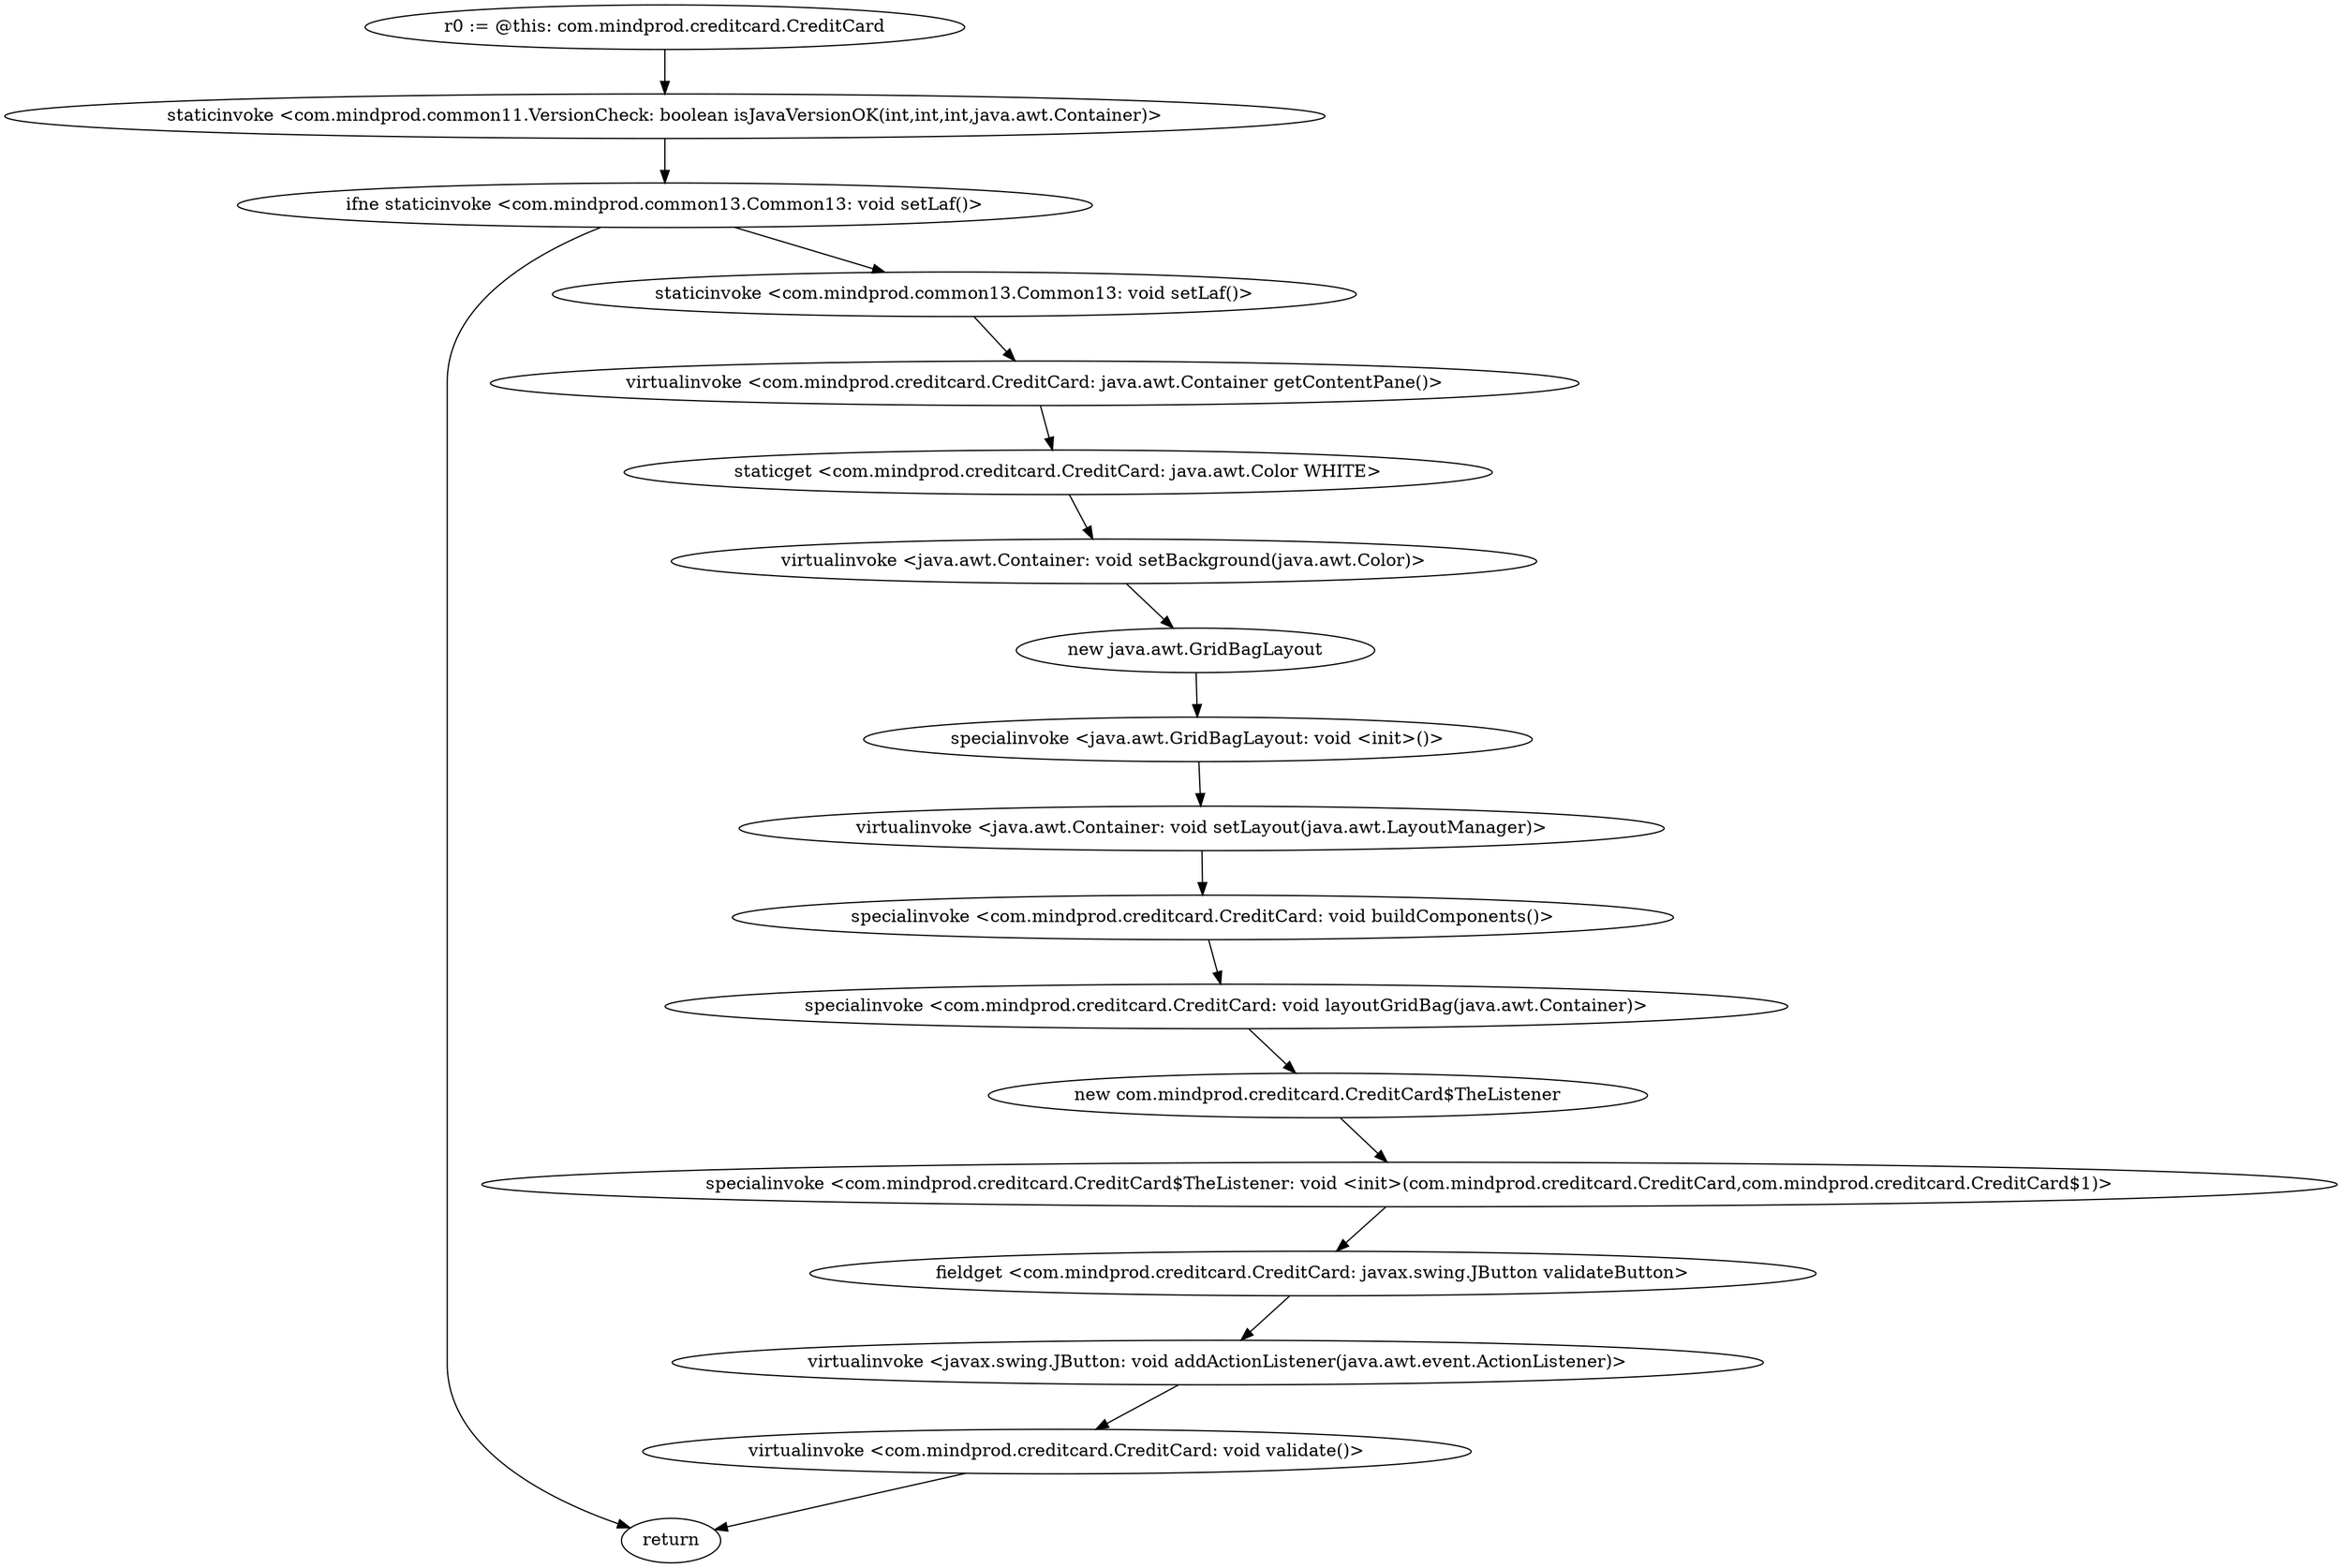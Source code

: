 digraph "" {
"r0 := @this: com.mindprod.creditcard.CreditCard"->"staticinvoke <com.mindprod.common11.VersionCheck: boolean isJavaVersionOK(int,int,int,java.awt.Container)>";
 "staticinvoke <com.mindprod.common11.VersionCheck: boolean isJavaVersionOK(int,int,int,java.awt.Container)>"->"ifne staticinvoke <com.mindprod.common13.Common13: void setLaf()>";
 "ifne staticinvoke <com.mindprod.common13.Common13: void setLaf()>"->"return";
 "ifne staticinvoke <com.mindprod.common13.Common13: void setLaf()>"->"staticinvoke <com.mindprod.common13.Common13: void setLaf()>";
 "staticinvoke <com.mindprod.common13.Common13: void setLaf()>"->"virtualinvoke <com.mindprod.creditcard.CreditCard: java.awt.Container getContentPane()>";
 "virtualinvoke <com.mindprod.creditcard.CreditCard: java.awt.Container getContentPane()>"->"staticget <com.mindprod.creditcard.CreditCard: java.awt.Color WHITE>";
 "staticget <com.mindprod.creditcard.CreditCard: java.awt.Color WHITE>"->"virtualinvoke <java.awt.Container: void setBackground(java.awt.Color)>";
 "virtualinvoke <java.awt.Container: void setBackground(java.awt.Color)>"->"new java.awt.GridBagLayout";
 "new java.awt.GridBagLayout"->"specialinvoke <java.awt.GridBagLayout: void <init>()>";
 "specialinvoke <java.awt.GridBagLayout: void <init>()>"->"virtualinvoke <java.awt.Container: void setLayout(java.awt.LayoutManager)>";
 "virtualinvoke <java.awt.Container: void setLayout(java.awt.LayoutManager)>"->"specialinvoke <com.mindprod.creditcard.CreditCard: void buildComponents()>";
 "specialinvoke <com.mindprod.creditcard.CreditCard: void buildComponents()>"->"specialinvoke <com.mindprod.creditcard.CreditCard: void layoutGridBag(java.awt.Container)>";
 "specialinvoke <com.mindprod.creditcard.CreditCard: void layoutGridBag(java.awt.Container)>"->"new com.mindprod.creditcard.CreditCard$TheListener";
 "new com.mindprod.creditcard.CreditCard$TheListener"->"specialinvoke <com.mindprod.creditcard.CreditCard$TheListener: void <init>(com.mindprod.creditcard.CreditCard,com.mindprod.creditcard.CreditCard$1)>";
 "specialinvoke <com.mindprod.creditcard.CreditCard$TheListener: void <init>(com.mindprod.creditcard.CreditCard,com.mindprod.creditcard.CreditCard$1)>"->"fieldget <com.mindprod.creditcard.CreditCard: javax.swing.JButton validateButton>";
 "fieldget <com.mindprod.creditcard.CreditCard: javax.swing.JButton validateButton>"->"virtualinvoke <javax.swing.JButton: void addActionListener(java.awt.event.ActionListener)>";
 "virtualinvoke <javax.swing.JButton: void addActionListener(java.awt.event.ActionListener)>"->"virtualinvoke <com.mindprod.creditcard.CreditCard: void validate()>";
 "virtualinvoke <com.mindprod.creditcard.CreditCard: void validate()>"->"return";
}
